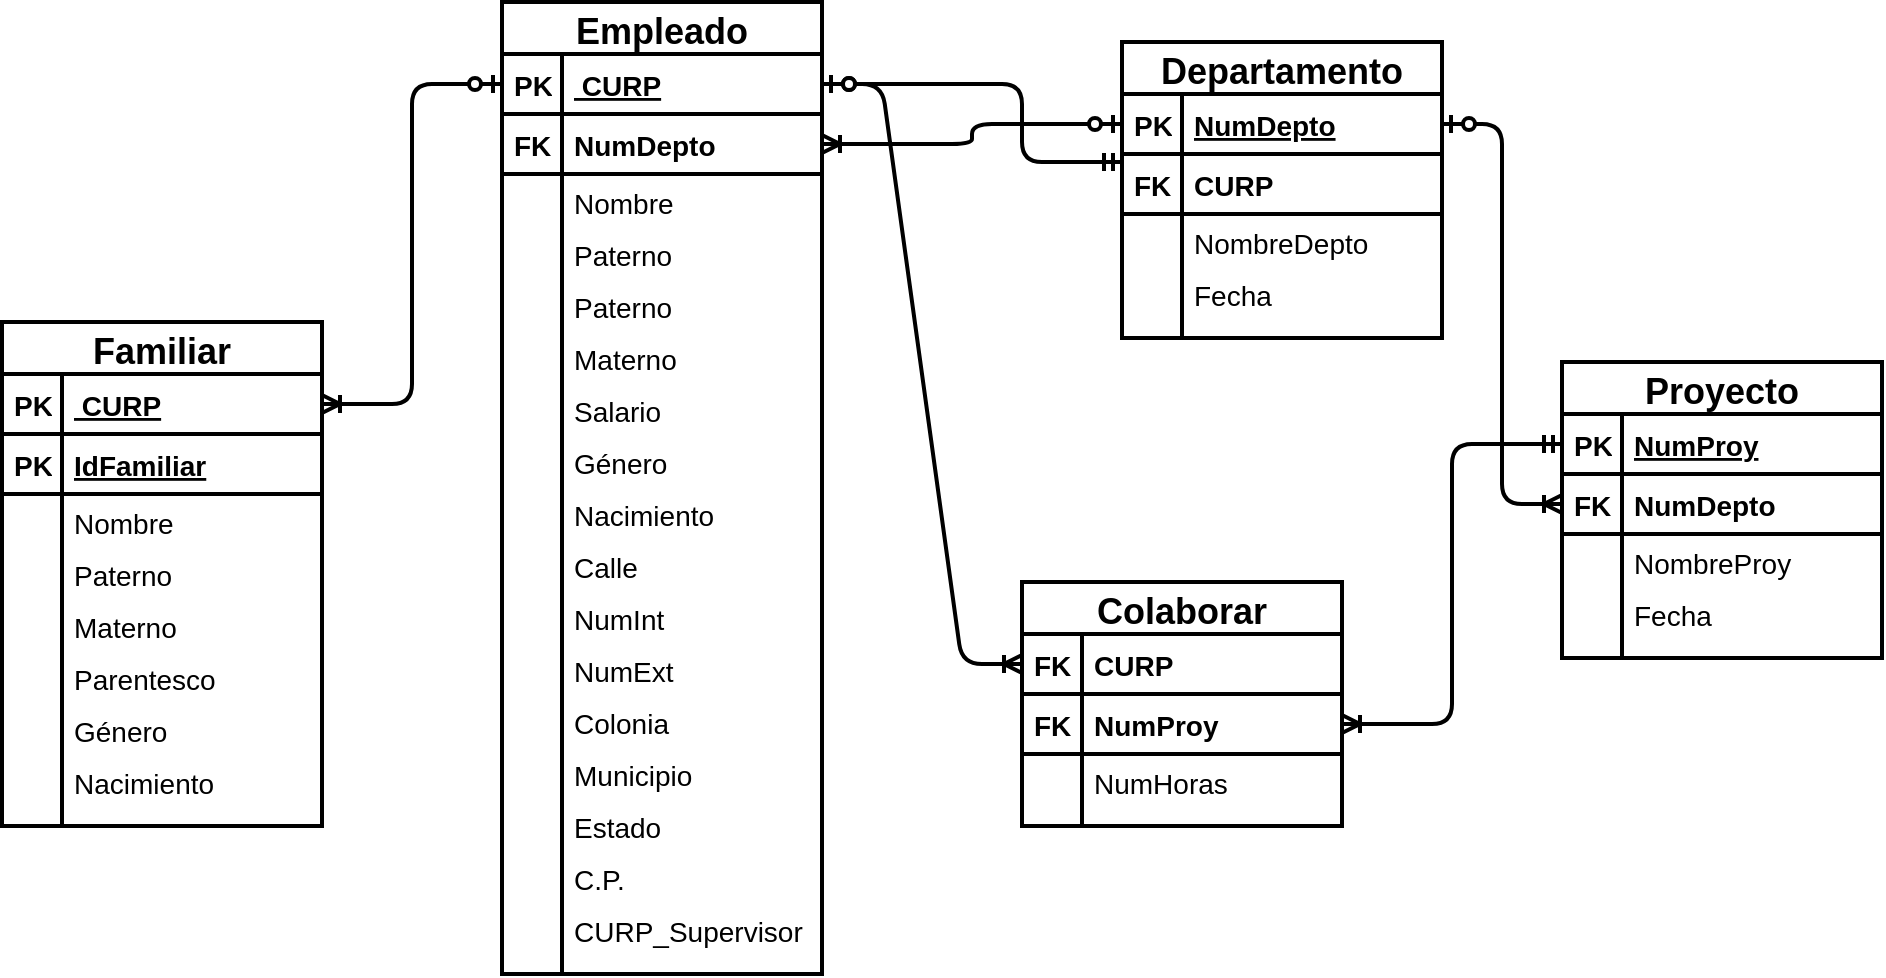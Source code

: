 <mxfile version="12.9.9" type="device"><diagram id="Pq4ys7wbvs1sS0Ck1Zlv" name="Page-1"><mxGraphModel dx="868" dy="510" grid="1" gridSize="10" guides="1" tooltips="1" connect="1" arrows="1" fold="1" page="1" pageScale="1" pageWidth="827" pageHeight="1169" math="0" shadow="0"><root><mxCell id="0"/><mxCell id="1" parent="0"/><mxCell id="FevTN9Wkbav7MXtqEdV5-82" value="Familiar" style="swimlane;fontStyle=1;childLayout=stackLayout;horizontal=1;startSize=26;horizontalStack=0;resizeParent=1;resizeParentMax=0;resizeLast=0;collapsible=1;marginBottom=0;align=center;fontSize=18;strokeWidth=2;" vertex="1" parent="1"><mxGeometry x="40" y="200" width="160" height="252" as="geometry"/></mxCell><mxCell id="FevTN9Wkbav7MXtqEdV5-83" value=" CURP" style="shape=partialRectangle;top=0;left=0;right=0;bottom=1;align=left;verticalAlign=middle;fillColor=none;spacingLeft=34;spacingRight=4;overflow=hidden;rotatable=0;points=[[0,0.5],[1,0.5]];portConstraint=eastwest;dropTarget=0;fontStyle=5;fontSize=14;strokeWidth=2;" vertex="1" parent="FevTN9Wkbav7MXtqEdV5-82"><mxGeometry y="26" width="160" height="30" as="geometry"/></mxCell><mxCell id="FevTN9Wkbav7MXtqEdV5-84" value="PK" style="shape=partialRectangle;top=0;left=0;bottom=0;fillColor=none;align=left;verticalAlign=middle;spacingLeft=4;spacingRight=4;overflow=hidden;rotatable=0;points=[];portConstraint=eastwest;part=1;fontSize=14;fontStyle=1;strokeWidth=2;" vertex="1" connectable="0" parent="FevTN9Wkbav7MXtqEdV5-83"><mxGeometry width="30" height="30" as="geometry"/></mxCell><mxCell id="FevTN9Wkbav7MXtqEdV5-85" value="IdFamiliar" style="shape=partialRectangle;top=0;left=0;right=0;bottom=1;align=left;verticalAlign=middle;fillColor=none;spacingLeft=34;spacingRight=4;overflow=hidden;rotatable=0;points=[[0,0.5],[1,0.5]];portConstraint=eastwest;dropTarget=0;fontStyle=5;fontSize=14;strokeWidth=2;" vertex="1" parent="FevTN9Wkbav7MXtqEdV5-82"><mxGeometry y="56" width="160" height="30" as="geometry"/></mxCell><mxCell id="FevTN9Wkbav7MXtqEdV5-86" value="PK" style="shape=partialRectangle;top=0;left=0;bottom=0;fillColor=none;align=left;verticalAlign=middle;spacingLeft=4;spacingRight=4;overflow=hidden;rotatable=0;points=[];portConstraint=eastwest;part=1;fontSize=14;fontStyle=1;strokeWidth=2;" vertex="1" connectable="0" parent="FevTN9Wkbav7MXtqEdV5-85"><mxGeometry width="30" height="30" as="geometry"/></mxCell><mxCell id="FevTN9Wkbav7MXtqEdV5-87" value="Nombre" style="shape=partialRectangle;top=0;left=0;right=0;bottom=0;align=left;verticalAlign=top;fillColor=none;spacingLeft=34;spacingRight=4;overflow=hidden;rotatable=0;points=[[0,0.5],[1,0.5]];portConstraint=eastwest;dropTarget=0;fontSize=14;" vertex="1" parent="FevTN9Wkbav7MXtqEdV5-82"><mxGeometry y="86" width="160" height="26" as="geometry"/></mxCell><mxCell id="FevTN9Wkbav7MXtqEdV5-88" value="" style="shape=partialRectangle;top=0;left=0;bottom=0;fillColor=none;align=left;verticalAlign=top;spacingLeft=4;spacingRight=4;overflow=hidden;rotatable=0;points=[];portConstraint=eastwest;part=1;fontSize=12;strokeWidth=2;" vertex="1" connectable="0" parent="FevTN9Wkbav7MXtqEdV5-87"><mxGeometry width="30" height="26" as="geometry"/></mxCell><mxCell id="FevTN9Wkbav7MXtqEdV5-89" value="Paterno" style="shape=partialRectangle;top=0;left=0;right=0;bottom=0;align=left;verticalAlign=top;fillColor=none;spacingLeft=34;spacingRight=4;overflow=hidden;rotatable=0;points=[[0,0.5],[1,0.5]];portConstraint=eastwest;dropTarget=0;fontSize=14;" vertex="1" parent="FevTN9Wkbav7MXtqEdV5-82"><mxGeometry y="112" width="160" height="26" as="geometry"/></mxCell><mxCell id="FevTN9Wkbav7MXtqEdV5-90" value="" style="shape=partialRectangle;top=0;left=0;bottom=0;fillColor=none;align=left;verticalAlign=top;spacingLeft=4;spacingRight=4;overflow=hidden;rotatable=0;points=[];portConstraint=eastwest;part=1;fontSize=12;strokeWidth=2;" vertex="1" connectable="0" parent="FevTN9Wkbav7MXtqEdV5-89"><mxGeometry width="30" height="26" as="geometry"/></mxCell><mxCell id="FevTN9Wkbav7MXtqEdV5-91" value="Materno" style="shape=partialRectangle;top=0;left=0;right=0;bottom=0;align=left;verticalAlign=top;fillColor=none;spacingLeft=34;spacingRight=4;overflow=hidden;rotatable=0;points=[[0,0.5],[1,0.5]];portConstraint=eastwest;dropTarget=0;fontSize=14;" vertex="1" parent="FevTN9Wkbav7MXtqEdV5-82"><mxGeometry y="138" width="160" height="26" as="geometry"/></mxCell><mxCell id="FevTN9Wkbav7MXtqEdV5-92" value="" style="shape=partialRectangle;top=0;left=0;bottom=0;fillColor=none;align=left;verticalAlign=top;spacingLeft=4;spacingRight=4;overflow=hidden;rotatable=0;points=[];portConstraint=eastwest;part=1;fontSize=12;strokeWidth=2;" vertex="1" connectable="0" parent="FevTN9Wkbav7MXtqEdV5-91"><mxGeometry width="30" height="26" as="geometry"/></mxCell><mxCell id="FevTN9Wkbav7MXtqEdV5-93" value="Parentesco" style="shape=partialRectangle;top=0;left=0;right=0;bottom=0;align=left;verticalAlign=top;fillColor=none;spacingLeft=34;spacingRight=4;overflow=hidden;rotatable=0;points=[[0,0.5],[1,0.5]];portConstraint=eastwest;dropTarget=0;fontSize=14;" vertex="1" parent="FevTN9Wkbav7MXtqEdV5-82"><mxGeometry y="164" width="160" height="26" as="geometry"/></mxCell><mxCell id="FevTN9Wkbav7MXtqEdV5-94" value="" style="shape=partialRectangle;top=0;left=0;bottom=0;fillColor=none;align=left;verticalAlign=top;spacingLeft=4;spacingRight=4;overflow=hidden;rotatable=0;points=[];portConstraint=eastwest;part=1;fontSize=12;strokeWidth=2;" vertex="1" connectable="0" parent="FevTN9Wkbav7MXtqEdV5-93"><mxGeometry width="30" height="26" as="geometry"/></mxCell><mxCell id="FevTN9Wkbav7MXtqEdV5-95" value="Género" style="shape=partialRectangle;top=0;left=0;right=0;bottom=0;align=left;verticalAlign=top;fillColor=none;spacingLeft=34;spacingRight=4;overflow=hidden;rotatable=0;points=[[0,0.5],[1,0.5]];portConstraint=eastwest;dropTarget=0;fontSize=14;" vertex="1" parent="FevTN9Wkbav7MXtqEdV5-82"><mxGeometry y="190" width="160" height="26" as="geometry"/></mxCell><mxCell id="FevTN9Wkbav7MXtqEdV5-96" value="" style="shape=partialRectangle;top=0;left=0;bottom=0;fillColor=none;align=left;verticalAlign=top;spacingLeft=4;spacingRight=4;overflow=hidden;rotatable=0;points=[];portConstraint=eastwest;part=1;fontSize=12;strokeWidth=2;" vertex="1" connectable="0" parent="FevTN9Wkbav7MXtqEdV5-95"><mxGeometry width="30" height="26" as="geometry"/></mxCell><mxCell id="FevTN9Wkbav7MXtqEdV5-97" value="Nacimiento" style="shape=partialRectangle;top=0;left=0;right=0;bottom=0;align=left;verticalAlign=top;fillColor=none;spacingLeft=34;spacingRight=4;overflow=hidden;rotatable=0;points=[[0,0.5],[1,0.5]];portConstraint=eastwest;dropTarget=0;fontSize=14;" vertex="1" parent="FevTN9Wkbav7MXtqEdV5-82"><mxGeometry y="216" width="160" height="26" as="geometry"/></mxCell><mxCell id="FevTN9Wkbav7MXtqEdV5-98" value="" style="shape=partialRectangle;top=0;left=0;bottom=0;fillColor=none;align=left;verticalAlign=top;spacingLeft=4;spacingRight=4;overflow=hidden;rotatable=0;points=[];portConstraint=eastwest;part=1;fontSize=12;strokeWidth=2;" vertex="1" connectable="0" parent="FevTN9Wkbav7MXtqEdV5-97"><mxGeometry width="30" height="26" as="geometry"/></mxCell><mxCell id="FevTN9Wkbav7MXtqEdV5-115" value="" style="shape=partialRectangle;top=0;left=0;right=0;bottom=0;align=left;verticalAlign=top;fillColor=none;spacingLeft=34;spacingRight=4;overflow=hidden;rotatable=0;points=[[0,0.5],[1,0.5]];portConstraint=eastwest;dropTarget=0;fontSize=12;" vertex="1" parent="FevTN9Wkbav7MXtqEdV5-82"><mxGeometry y="242" width="160" height="10" as="geometry"/></mxCell><mxCell id="FevTN9Wkbav7MXtqEdV5-116" value="" style="shape=partialRectangle;top=0;left=0;bottom=0;fillColor=none;align=left;verticalAlign=top;spacingLeft=4;spacingRight=4;overflow=hidden;rotatable=0;points=[];portConstraint=eastwest;part=1;fontSize=12;strokeWidth=2;" vertex="1" connectable="0" parent="FevTN9Wkbav7MXtqEdV5-115"><mxGeometry width="30" height="10" as="geometry"/></mxCell><mxCell id="FevTN9Wkbav7MXtqEdV5-1" value="Empleado" style="swimlane;fontStyle=1;childLayout=stackLayout;horizontal=1;startSize=26;horizontalStack=0;resizeParent=1;resizeParentMax=0;resizeLast=0;collapsible=1;marginBottom=0;align=center;fontSize=18;strokeWidth=2;" vertex="1" parent="1"><mxGeometry x="290" y="40" width="160" height="486" as="geometry"/></mxCell><mxCell id="FevTN9Wkbav7MXtqEdV5-2" value=" CURP" style="shape=partialRectangle;top=0;left=0;right=0;bottom=1;align=left;verticalAlign=middle;fillColor=none;spacingLeft=34;spacingRight=4;overflow=hidden;rotatable=0;points=[[0,0.5],[1,0.5]];portConstraint=eastwest;dropTarget=0;fontStyle=5;fontSize=14;strokeWidth=2;" vertex="1" parent="FevTN9Wkbav7MXtqEdV5-1"><mxGeometry y="26" width="160" height="30" as="geometry"/></mxCell><mxCell id="FevTN9Wkbav7MXtqEdV5-3" value="PK" style="shape=partialRectangle;top=0;left=0;bottom=0;fillColor=none;align=left;verticalAlign=middle;spacingLeft=4;spacingRight=4;overflow=hidden;rotatable=0;points=[];portConstraint=eastwest;part=1;fontSize=14;fontStyle=1;strokeWidth=2;" vertex="1" connectable="0" parent="FevTN9Wkbav7MXtqEdV5-2"><mxGeometry width="30" height="30" as="geometry"/></mxCell><mxCell id="FevTN9Wkbav7MXtqEdV5-34" value="NumDepto" style="shape=partialRectangle;top=0;left=0;right=0;bottom=1;align=left;verticalAlign=middle;fillColor=none;spacingLeft=34;spacingRight=4;overflow=hidden;rotatable=0;points=[[0,0.5],[1,0.5]];portConstraint=eastwest;dropTarget=0;fontStyle=1;fontSize=14;strokeWidth=2;" vertex="1" parent="FevTN9Wkbav7MXtqEdV5-1"><mxGeometry y="56" width="160" height="30" as="geometry"/></mxCell><mxCell id="FevTN9Wkbav7MXtqEdV5-35" value="FK" style="shape=partialRectangle;top=0;left=0;bottom=0;fillColor=none;align=left;verticalAlign=middle;spacingLeft=4;spacingRight=4;overflow=hidden;rotatable=0;points=[];portConstraint=eastwest;part=1;fontSize=14;fontStyle=1;strokeWidth=2;" vertex="1" connectable="0" parent="FevTN9Wkbav7MXtqEdV5-34"><mxGeometry width="30" height="30" as="geometry"/></mxCell><mxCell id="FevTN9Wkbav7MXtqEdV5-4" value="Nombre" style="shape=partialRectangle;top=0;left=0;right=0;bottom=0;align=left;verticalAlign=top;fillColor=none;spacingLeft=34;spacingRight=4;overflow=hidden;rotatable=0;points=[[0,0.5],[1,0.5]];portConstraint=eastwest;dropTarget=0;fontSize=14;" vertex="1" parent="FevTN9Wkbav7MXtqEdV5-1"><mxGeometry y="86" width="160" height="26" as="geometry"/></mxCell><mxCell id="FevTN9Wkbav7MXtqEdV5-5" value="" style="shape=partialRectangle;top=0;left=0;bottom=0;fillColor=none;align=left;verticalAlign=top;spacingLeft=4;spacingRight=4;overflow=hidden;rotatable=0;points=[];portConstraint=eastwest;part=1;fontSize=12;strokeWidth=2;" vertex="1" connectable="0" parent="FevTN9Wkbav7MXtqEdV5-4"><mxGeometry width="30" height="26" as="geometry"/></mxCell><mxCell id="FevTN9Wkbav7MXtqEdV5-129" value="Paterno" style="shape=partialRectangle;top=0;left=0;right=0;bottom=0;align=left;verticalAlign=top;fillColor=none;spacingLeft=34;spacingRight=4;overflow=hidden;rotatable=0;points=[[0,0.5],[1,0.5]];portConstraint=eastwest;dropTarget=0;fontSize=14;" vertex="1" parent="FevTN9Wkbav7MXtqEdV5-1"><mxGeometry y="112" width="160" height="26" as="geometry"/></mxCell><mxCell id="FevTN9Wkbav7MXtqEdV5-130" value="" style="shape=partialRectangle;top=0;left=0;bottom=0;fillColor=none;align=left;verticalAlign=top;spacingLeft=4;spacingRight=4;overflow=hidden;rotatable=0;points=[];portConstraint=eastwest;part=1;fontSize=12;strokeWidth=2;" vertex="1" connectable="0" parent="FevTN9Wkbav7MXtqEdV5-129"><mxGeometry width="30" height="26" as="geometry"/></mxCell><mxCell id="FevTN9Wkbav7MXtqEdV5-6" value="Paterno" style="shape=partialRectangle;top=0;left=0;right=0;bottom=0;align=left;verticalAlign=top;fillColor=none;spacingLeft=34;spacingRight=4;overflow=hidden;rotatable=0;points=[[0,0.5],[1,0.5]];portConstraint=eastwest;dropTarget=0;fontSize=14;" vertex="1" parent="FevTN9Wkbav7MXtqEdV5-1"><mxGeometry y="138" width="160" height="26" as="geometry"/></mxCell><mxCell id="FevTN9Wkbav7MXtqEdV5-7" value="" style="shape=partialRectangle;top=0;left=0;bottom=0;fillColor=none;align=left;verticalAlign=top;spacingLeft=4;spacingRight=4;overflow=hidden;rotatable=0;points=[];portConstraint=eastwest;part=1;fontSize=12;strokeWidth=2;" vertex="1" connectable="0" parent="FevTN9Wkbav7MXtqEdV5-6"><mxGeometry width="30" height="26" as="geometry"/></mxCell><mxCell id="FevTN9Wkbav7MXtqEdV5-8" value="Materno" style="shape=partialRectangle;top=0;left=0;right=0;bottom=0;align=left;verticalAlign=top;fillColor=none;spacingLeft=34;spacingRight=4;overflow=hidden;rotatable=0;points=[[0,0.5],[1,0.5]];portConstraint=eastwest;dropTarget=0;fontSize=14;" vertex="1" parent="FevTN9Wkbav7MXtqEdV5-1"><mxGeometry y="164" width="160" height="26" as="geometry"/></mxCell><mxCell id="FevTN9Wkbav7MXtqEdV5-9" value="" style="shape=partialRectangle;top=0;left=0;bottom=0;fillColor=none;align=left;verticalAlign=top;spacingLeft=4;spacingRight=4;overflow=hidden;rotatable=0;points=[];portConstraint=eastwest;part=1;fontSize=12;strokeWidth=2;" vertex="1" connectable="0" parent="FevTN9Wkbav7MXtqEdV5-8"><mxGeometry width="30" height="26" as="geometry"/></mxCell><mxCell id="FevTN9Wkbav7MXtqEdV5-12" value="Salario" style="shape=partialRectangle;top=0;left=0;right=0;bottom=0;align=left;verticalAlign=top;fillColor=none;spacingLeft=34;spacingRight=4;overflow=hidden;rotatable=0;points=[[0,0.5],[1,0.5]];portConstraint=eastwest;dropTarget=0;fontSize=14;" vertex="1" parent="FevTN9Wkbav7MXtqEdV5-1"><mxGeometry y="190" width="160" height="26" as="geometry"/></mxCell><mxCell id="FevTN9Wkbav7MXtqEdV5-13" value="" style="shape=partialRectangle;top=0;left=0;bottom=0;fillColor=none;align=left;verticalAlign=top;spacingLeft=4;spacingRight=4;overflow=hidden;rotatable=0;points=[];portConstraint=eastwest;part=1;fontSize=12;strokeWidth=2;" vertex="1" connectable="0" parent="FevTN9Wkbav7MXtqEdV5-12"><mxGeometry width="30" height="26" as="geometry"/></mxCell><mxCell id="FevTN9Wkbav7MXtqEdV5-14" value="Género" style="shape=partialRectangle;top=0;left=0;right=0;bottom=0;align=left;verticalAlign=top;fillColor=none;spacingLeft=34;spacingRight=4;overflow=hidden;rotatable=0;points=[[0,0.5],[1,0.5]];portConstraint=eastwest;dropTarget=0;fontSize=14;" vertex="1" parent="FevTN9Wkbav7MXtqEdV5-1"><mxGeometry y="216" width="160" height="26" as="geometry"/></mxCell><mxCell id="FevTN9Wkbav7MXtqEdV5-15" value="" style="shape=partialRectangle;top=0;left=0;bottom=0;fillColor=none;align=left;verticalAlign=top;spacingLeft=4;spacingRight=4;overflow=hidden;rotatable=0;points=[];portConstraint=eastwest;part=1;fontSize=12;strokeWidth=2;" vertex="1" connectable="0" parent="FevTN9Wkbav7MXtqEdV5-14"><mxGeometry width="30" height="26" as="geometry"/></mxCell><mxCell id="FevTN9Wkbav7MXtqEdV5-16" value="Nacimiento" style="shape=partialRectangle;top=0;left=0;right=0;bottom=0;align=left;verticalAlign=top;fillColor=none;spacingLeft=34;spacingRight=4;overflow=hidden;rotatable=0;points=[[0,0.5],[1,0.5]];portConstraint=eastwest;dropTarget=0;fontSize=14;" vertex="1" parent="FevTN9Wkbav7MXtqEdV5-1"><mxGeometry y="242" width="160" height="26" as="geometry"/></mxCell><mxCell id="FevTN9Wkbav7MXtqEdV5-17" value="" style="shape=partialRectangle;top=0;left=0;bottom=0;fillColor=none;align=left;verticalAlign=top;spacingLeft=4;spacingRight=4;overflow=hidden;rotatable=0;points=[];portConstraint=eastwest;part=1;fontSize=12;strokeWidth=2;" vertex="1" connectable="0" parent="FevTN9Wkbav7MXtqEdV5-16"><mxGeometry width="30" height="26" as="geometry"/></mxCell><mxCell id="FevTN9Wkbav7MXtqEdV5-18" value="Calle" style="shape=partialRectangle;top=0;left=0;right=0;bottom=0;align=left;verticalAlign=top;fillColor=none;spacingLeft=34;spacingRight=4;overflow=hidden;rotatable=0;points=[[0,0.5],[1,0.5]];portConstraint=eastwest;dropTarget=0;fontSize=14;" vertex="1" parent="FevTN9Wkbav7MXtqEdV5-1"><mxGeometry y="268" width="160" height="26" as="geometry"/></mxCell><mxCell id="FevTN9Wkbav7MXtqEdV5-19" value="" style="shape=partialRectangle;top=0;left=0;bottom=0;fillColor=none;align=left;verticalAlign=top;spacingLeft=4;spacingRight=4;overflow=hidden;rotatable=0;points=[];portConstraint=eastwest;part=1;fontSize=12;strokeWidth=2;" vertex="1" connectable="0" parent="FevTN9Wkbav7MXtqEdV5-18"><mxGeometry width="30" height="26" as="geometry"/></mxCell><mxCell id="FevTN9Wkbav7MXtqEdV5-20" value="NumInt" style="shape=partialRectangle;top=0;left=0;right=0;bottom=0;align=left;verticalAlign=top;fillColor=none;spacingLeft=34;spacingRight=4;overflow=hidden;rotatable=0;points=[[0,0.5],[1,0.5]];portConstraint=eastwest;dropTarget=0;fontSize=14;" vertex="1" parent="FevTN9Wkbav7MXtqEdV5-1"><mxGeometry y="294" width="160" height="26" as="geometry"/></mxCell><mxCell id="FevTN9Wkbav7MXtqEdV5-21" value="" style="shape=partialRectangle;top=0;left=0;bottom=0;fillColor=none;align=left;verticalAlign=top;spacingLeft=4;spacingRight=4;overflow=hidden;rotatable=0;points=[];portConstraint=eastwest;part=1;fontSize=12;strokeWidth=2;" vertex="1" connectable="0" parent="FevTN9Wkbav7MXtqEdV5-20"><mxGeometry width="30" height="26" as="geometry"/></mxCell><mxCell id="FevTN9Wkbav7MXtqEdV5-22" value="NumExt" style="shape=partialRectangle;top=0;left=0;right=0;bottom=0;align=left;verticalAlign=top;fillColor=none;spacingLeft=34;spacingRight=4;overflow=hidden;rotatable=0;points=[[0,0.5],[1,0.5]];portConstraint=eastwest;dropTarget=0;fontSize=14;" vertex="1" parent="FevTN9Wkbav7MXtqEdV5-1"><mxGeometry y="320" width="160" height="26" as="geometry"/></mxCell><mxCell id="FevTN9Wkbav7MXtqEdV5-23" value="" style="shape=partialRectangle;top=0;left=0;bottom=0;fillColor=none;align=left;verticalAlign=top;spacingLeft=4;spacingRight=4;overflow=hidden;rotatable=0;points=[];portConstraint=eastwest;part=1;fontSize=12;strokeWidth=2;" vertex="1" connectable="0" parent="FevTN9Wkbav7MXtqEdV5-22"><mxGeometry width="30" height="26" as="geometry"/></mxCell><mxCell id="FevTN9Wkbav7MXtqEdV5-24" value="Colonia" style="shape=partialRectangle;top=0;left=0;right=0;bottom=0;align=left;verticalAlign=top;fillColor=none;spacingLeft=34;spacingRight=4;overflow=hidden;rotatable=0;points=[[0,0.5],[1,0.5]];portConstraint=eastwest;dropTarget=0;fontSize=14;" vertex="1" parent="FevTN9Wkbav7MXtqEdV5-1"><mxGeometry y="346" width="160" height="26" as="geometry"/></mxCell><mxCell id="FevTN9Wkbav7MXtqEdV5-25" value="" style="shape=partialRectangle;top=0;left=0;bottom=0;fillColor=none;align=left;verticalAlign=top;spacingLeft=4;spacingRight=4;overflow=hidden;rotatable=0;points=[];portConstraint=eastwest;part=1;fontSize=12;strokeWidth=2;" vertex="1" connectable="0" parent="FevTN9Wkbav7MXtqEdV5-24"><mxGeometry width="30" height="26" as="geometry"/></mxCell><mxCell id="FevTN9Wkbav7MXtqEdV5-26" value="Municipio" style="shape=partialRectangle;top=0;left=0;right=0;bottom=0;align=left;verticalAlign=top;fillColor=none;spacingLeft=34;spacingRight=4;overflow=hidden;rotatable=0;points=[[0,0.5],[1,0.5]];portConstraint=eastwest;dropTarget=0;fontSize=14;" vertex="1" parent="FevTN9Wkbav7MXtqEdV5-1"><mxGeometry y="372" width="160" height="26" as="geometry"/></mxCell><mxCell id="FevTN9Wkbav7MXtqEdV5-27" value="" style="shape=partialRectangle;top=0;left=0;bottom=0;fillColor=none;align=left;verticalAlign=top;spacingLeft=4;spacingRight=4;overflow=hidden;rotatable=0;points=[];portConstraint=eastwest;part=1;fontSize=12;strokeWidth=2;" vertex="1" connectable="0" parent="FevTN9Wkbav7MXtqEdV5-26"><mxGeometry width="30" height="26" as="geometry"/></mxCell><mxCell id="FevTN9Wkbav7MXtqEdV5-28" value="Estado" style="shape=partialRectangle;top=0;left=0;right=0;bottom=0;align=left;verticalAlign=top;fillColor=none;spacingLeft=34;spacingRight=4;overflow=hidden;rotatable=0;points=[[0,0.5],[1,0.5]];portConstraint=eastwest;dropTarget=0;fontSize=14;" vertex="1" parent="FevTN9Wkbav7MXtqEdV5-1"><mxGeometry y="398" width="160" height="26" as="geometry"/></mxCell><mxCell id="FevTN9Wkbav7MXtqEdV5-29" value="" style="shape=partialRectangle;top=0;left=0;bottom=0;fillColor=none;align=left;verticalAlign=top;spacingLeft=4;spacingRight=4;overflow=hidden;rotatable=0;points=[];portConstraint=eastwest;part=1;fontSize=12;strokeWidth=2;" vertex="1" connectable="0" parent="FevTN9Wkbav7MXtqEdV5-28"><mxGeometry width="30" height="26" as="geometry"/></mxCell><mxCell id="FevTN9Wkbav7MXtqEdV5-30" value="C.P." style="shape=partialRectangle;top=0;left=0;right=0;bottom=0;align=left;verticalAlign=top;fillColor=none;spacingLeft=34;spacingRight=4;overflow=hidden;rotatable=0;points=[[0,0.5],[1,0.5]];portConstraint=eastwest;dropTarget=0;fontSize=14;" vertex="1" parent="FevTN9Wkbav7MXtqEdV5-1"><mxGeometry y="424" width="160" height="26" as="geometry"/></mxCell><mxCell id="FevTN9Wkbav7MXtqEdV5-31" value="" style="shape=partialRectangle;top=0;left=0;bottom=0;fillColor=none;align=left;verticalAlign=top;spacingLeft=4;spacingRight=4;overflow=hidden;rotatable=0;points=[];portConstraint=eastwest;part=1;fontSize=12;strokeWidth=2;" vertex="1" connectable="0" parent="FevTN9Wkbav7MXtqEdV5-30"><mxGeometry width="30" height="26" as="geometry"/></mxCell><mxCell id="FevTN9Wkbav7MXtqEdV5-32" value="CURP_Supervisor" style="shape=partialRectangle;top=0;left=0;right=0;bottom=0;align=left;verticalAlign=top;fillColor=none;spacingLeft=34;spacingRight=4;overflow=hidden;rotatable=0;points=[[0,0.5],[1,0.5]];portConstraint=eastwest;dropTarget=0;fontSize=14;" vertex="1" parent="FevTN9Wkbav7MXtqEdV5-1"><mxGeometry y="450" width="160" height="26" as="geometry"/></mxCell><mxCell id="FevTN9Wkbav7MXtqEdV5-33" value="" style="shape=partialRectangle;top=0;left=0;bottom=0;fillColor=none;align=left;verticalAlign=top;spacingLeft=4;spacingRight=4;overflow=hidden;rotatable=0;points=[];portConstraint=eastwest;part=1;fontSize=12;strokeWidth=2;" vertex="1" connectable="0" parent="FevTN9Wkbav7MXtqEdV5-32"><mxGeometry width="30" height="26" as="geometry"/></mxCell><mxCell id="FevTN9Wkbav7MXtqEdV5-10" value="" style="shape=partialRectangle;top=0;left=0;right=0;bottom=0;align=left;verticalAlign=top;fillColor=none;spacingLeft=34;spacingRight=4;overflow=hidden;rotatable=0;points=[[0,0.5],[1,0.5]];portConstraint=eastwest;dropTarget=0;fontSize=12;" vertex="1" parent="FevTN9Wkbav7MXtqEdV5-1"><mxGeometry y="476" width="160" height="10" as="geometry"/></mxCell><mxCell id="FevTN9Wkbav7MXtqEdV5-11" value="" style="shape=partialRectangle;top=0;left=0;bottom=0;fillColor=none;align=left;verticalAlign=top;spacingLeft=4;spacingRight=4;overflow=hidden;rotatable=0;points=[];portConstraint=eastwest;part=1;fontSize=12;strokeWidth=2;" vertex="1" connectable="0" parent="FevTN9Wkbav7MXtqEdV5-10"><mxGeometry width="30" height="10" as="geometry"/></mxCell><mxCell id="FevTN9Wkbav7MXtqEdV5-128" value="" style="edgeStyle=elbowEdgeStyle;fontSize=12;html=1;endArrow=ERoneToMany;startArrow=ERzeroToOne;strokeWidth=2;exitX=0;exitY=0.5;exitDx=0;exitDy=0;" edge="1" parent="1" source="FevTN9Wkbav7MXtqEdV5-2" target="FevTN9Wkbav7MXtqEdV5-83"><mxGeometry width="100" height="100" relative="1" as="geometry"><mxPoint x="80" y="140" as="sourcePoint"/><mxPoint x="180" y="40" as="targetPoint"/></mxGeometry></mxCell><mxCell id="FevTN9Wkbav7MXtqEdV5-131" value="" style="edgeStyle=elbowEdgeStyle;fontSize=12;html=1;endArrow=ERoneToMany;startArrow=ERzeroToOne;strokeWidth=2;exitX=0;exitY=0.5;exitDx=0;exitDy=0;" edge="1" parent="1" source="FevTN9Wkbav7MXtqEdV5-37" target="FevTN9Wkbav7MXtqEdV5-34"><mxGeometry width="100" height="100" relative="1" as="geometry"><mxPoint x="380" y="310" as="sourcePoint"/><mxPoint x="480" y="210" as="targetPoint"/></mxGeometry></mxCell><mxCell id="FevTN9Wkbav7MXtqEdV5-132" value="" style="edgeStyle=elbowEdgeStyle;fontSize=12;html=1;endArrow=ERzeroToOne;startArrow=ERmandOne;strokeWidth=2;entryX=1;entryY=0.5;entryDx=0;entryDy=0;" edge="1" parent="1" source="FevTN9Wkbav7MXtqEdV5-39" target="FevTN9Wkbav7MXtqEdV5-2"><mxGeometry width="100" height="100" relative="1" as="geometry"><mxPoint x="530" y="310" as="sourcePoint"/><mxPoint x="630" y="210" as="targetPoint"/><Array as="points"><mxPoint x="550" y="120"/></Array></mxGeometry></mxCell><mxCell id="FevTN9Wkbav7MXtqEdV5-36" value="Departamento" style="swimlane;fontStyle=1;childLayout=stackLayout;horizontal=1;startSize=26;horizontalStack=0;resizeParent=1;resizeParentMax=0;resizeLast=0;collapsible=1;marginBottom=0;align=center;fontSize=18;strokeWidth=2;" vertex="1" parent="1"><mxGeometry x="600" y="60" width="160" height="148" as="geometry"/></mxCell><mxCell id="FevTN9Wkbav7MXtqEdV5-37" value="NumDepto" style="shape=partialRectangle;top=0;left=0;right=0;bottom=1;align=left;verticalAlign=middle;fillColor=none;spacingLeft=34;spacingRight=4;overflow=hidden;rotatable=0;points=[[0,0.5],[1,0.5]];portConstraint=eastwest;dropTarget=0;fontStyle=5;fontSize=14;strokeWidth=2;" vertex="1" parent="FevTN9Wkbav7MXtqEdV5-36"><mxGeometry y="26" width="160" height="30" as="geometry"/></mxCell><mxCell id="FevTN9Wkbav7MXtqEdV5-38" value="PK" style="shape=partialRectangle;top=0;left=0;bottom=0;fillColor=none;align=left;verticalAlign=middle;spacingLeft=4;spacingRight=4;overflow=hidden;rotatable=0;points=[];portConstraint=eastwest;part=1;fontSize=14;fontStyle=1;strokeWidth=2;" vertex="1" connectable="0" parent="FevTN9Wkbav7MXtqEdV5-37"><mxGeometry width="30" height="30" as="geometry"/></mxCell><mxCell id="FevTN9Wkbav7MXtqEdV5-39" value="CURP" style="shape=partialRectangle;top=0;left=0;right=0;bottom=1;align=left;verticalAlign=middle;fillColor=none;spacingLeft=34;spacingRight=4;overflow=hidden;rotatable=0;points=[[0,0.5],[1,0.5]];portConstraint=eastwest;dropTarget=0;fontStyle=1;fontSize=14;strokeWidth=2;" vertex="1" parent="FevTN9Wkbav7MXtqEdV5-36"><mxGeometry y="56" width="160" height="30" as="geometry"/></mxCell><mxCell id="FevTN9Wkbav7MXtqEdV5-40" value="FK" style="shape=partialRectangle;top=0;left=0;bottom=0;fillColor=none;align=left;verticalAlign=middle;spacingLeft=4;spacingRight=4;overflow=hidden;rotatable=0;points=[];portConstraint=eastwest;part=1;fontSize=14;fontStyle=1;strokeWidth=2;" vertex="1" connectable="0" parent="FevTN9Wkbav7MXtqEdV5-39"><mxGeometry width="30" height="30" as="geometry"/></mxCell><mxCell id="FevTN9Wkbav7MXtqEdV5-41" value="NombreDepto" style="shape=partialRectangle;top=0;left=0;right=0;bottom=0;align=left;verticalAlign=top;fillColor=none;spacingLeft=34;spacingRight=4;overflow=hidden;rotatable=0;points=[[0,0.5],[1,0.5]];portConstraint=eastwest;dropTarget=0;fontSize=14;" vertex="1" parent="FevTN9Wkbav7MXtqEdV5-36"><mxGeometry y="86" width="160" height="26" as="geometry"/></mxCell><mxCell id="FevTN9Wkbav7MXtqEdV5-42" value="" style="shape=partialRectangle;top=0;left=0;bottom=0;fillColor=none;align=left;verticalAlign=top;spacingLeft=4;spacingRight=4;overflow=hidden;rotatable=0;points=[];portConstraint=eastwest;part=1;fontSize=12;strokeWidth=2;" vertex="1" connectable="0" parent="FevTN9Wkbav7MXtqEdV5-41"><mxGeometry width="30" height="26" as="geometry"/></mxCell><mxCell id="FevTN9Wkbav7MXtqEdV5-43" value="Fecha" style="shape=partialRectangle;top=0;left=0;right=0;bottom=0;align=left;verticalAlign=top;fillColor=none;spacingLeft=34;spacingRight=4;overflow=hidden;rotatable=0;points=[[0,0.5],[1,0.5]];portConstraint=eastwest;dropTarget=0;fontSize=14;" vertex="1" parent="FevTN9Wkbav7MXtqEdV5-36"><mxGeometry y="112" width="160" height="26" as="geometry"/></mxCell><mxCell id="FevTN9Wkbav7MXtqEdV5-44" value="" style="shape=partialRectangle;top=0;left=0;bottom=0;fillColor=none;align=left;verticalAlign=top;spacingLeft=4;spacingRight=4;overflow=hidden;rotatable=0;points=[];portConstraint=eastwest;part=1;fontSize=12;strokeWidth=2;" vertex="1" connectable="0" parent="FevTN9Wkbav7MXtqEdV5-43"><mxGeometry width="30" height="26" as="geometry"/></mxCell><mxCell id="FevTN9Wkbav7MXtqEdV5-69" value="" style="shape=partialRectangle;top=0;left=0;right=0;bottom=0;align=left;verticalAlign=top;fillColor=none;spacingLeft=34;spacingRight=4;overflow=hidden;rotatable=0;points=[[0,0.5],[1,0.5]];portConstraint=eastwest;dropTarget=0;fontSize=12;" vertex="1" parent="FevTN9Wkbav7MXtqEdV5-36"><mxGeometry y="138" width="160" height="10" as="geometry"/></mxCell><mxCell id="FevTN9Wkbav7MXtqEdV5-70" value="" style="shape=partialRectangle;top=0;left=0;bottom=0;fillColor=none;align=left;verticalAlign=top;spacingLeft=4;spacingRight=4;overflow=hidden;rotatable=0;points=[];portConstraint=eastwest;part=1;fontSize=12;strokeWidth=2;" vertex="1" connectable="0" parent="FevTN9Wkbav7MXtqEdV5-69"><mxGeometry width="30" height="10" as="geometry"/></mxCell><mxCell id="FevTN9Wkbav7MXtqEdV5-71" value="Proyecto" style="swimlane;fontStyle=1;childLayout=stackLayout;horizontal=1;startSize=26;horizontalStack=0;resizeParent=1;resizeParentMax=0;resizeLast=0;collapsible=1;marginBottom=0;align=center;fontSize=18;strokeWidth=2;" vertex="1" parent="1"><mxGeometry x="820" y="220" width="160" height="148" as="geometry"/></mxCell><mxCell id="FevTN9Wkbav7MXtqEdV5-72" value="NumProy" style="shape=partialRectangle;top=0;left=0;right=0;bottom=1;align=left;verticalAlign=middle;fillColor=none;spacingLeft=34;spacingRight=4;overflow=hidden;rotatable=0;points=[[0,0.5],[1,0.5]];portConstraint=eastwest;dropTarget=0;fontStyle=5;fontSize=14;strokeWidth=2;" vertex="1" parent="FevTN9Wkbav7MXtqEdV5-71"><mxGeometry y="26" width="160" height="30" as="geometry"/></mxCell><mxCell id="FevTN9Wkbav7MXtqEdV5-73" value="PK" style="shape=partialRectangle;top=0;left=0;bottom=0;fillColor=none;align=left;verticalAlign=middle;spacingLeft=4;spacingRight=4;overflow=hidden;rotatable=0;points=[];portConstraint=eastwest;part=1;fontSize=14;fontStyle=1;strokeWidth=2;" vertex="1" connectable="0" parent="FevTN9Wkbav7MXtqEdV5-72"><mxGeometry width="30" height="30" as="geometry"/></mxCell><mxCell id="FevTN9Wkbav7MXtqEdV5-74" value="NumDepto" style="shape=partialRectangle;top=0;left=0;right=0;bottom=1;align=left;verticalAlign=middle;fillColor=none;spacingLeft=34;spacingRight=4;overflow=hidden;rotatable=0;points=[[0,0.5],[1,0.5]];portConstraint=eastwest;dropTarget=0;fontStyle=1;fontSize=14;strokeWidth=2;" vertex="1" parent="FevTN9Wkbav7MXtqEdV5-71"><mxGeometry y="56" width="160" height="30" as="geometry"/></mxCell><mxCell id="FevTN9Wkbav7MXtqEdV5-75" value="FK" style="shape=partialRectangle;top=0;left=0;bottom=0;fillColor=none;align=left;verticalAlign=middle;spacingLeft=4;spacingRight=4;overflow=hidden;rotatable=0;points=[];portConstraint=eastwest;part=1;fontSize=14;fontStyle=1;strokeWidth=2;" vertex="1" connectable="0" parent="FevTN9Wkbav7MXtqEdV5-74"><mxGeometry width="30" height="30" as="geometry"/></mxCell><mxCell id="FevTN9Wkbav7MXtqEdV5-76" value="NombreProy" style="shape=partialRectangle;top=0;left=0;right=0;bottom=0;align=left;verticalAlign=top;fillColor=none;spacingLeft=34;spacingRight=4;overflow=hidden;rotatable=0;points=[[0,0.5],[1,0.5]];portConstraint=eastwest;dropTarget=0;fontSize=14;" vertex="1" parent="FevTN9Wkbav7MXtqEdV5-71"><mxGeometry y="86" width="160" height="26" as="geometry"/></mxCell><mxCell id="FevTN9Wkbav7MXtqEdV5-77" value="" style="shape=partialRectangle;top=0;left=0;bottom=0;fillColor=none;align=left;verticalAlign=top;spacingLeft=4;spacingRight=4;overflow=hidden;rotatable=0;points=[];portConstraint=eastwest;part=1;fontSize=12;strokeWidth=2;" vertex="1" connectable="0" parent="FevTN9Wkbav7MXtqEdV5-76"><mxGeometry width="30" height="26" as="geometry"/></mxCell><mxCell id="FevTN9Wkbav7MXtqEdV5-78" value="Fecha" style="shape=partialRectangle;top=0;left=0;right=0;bottom=0;align=left;verticalAlign=top;fillColor=none;spacingLeft=34;spacingRight=4;overflow=hidden;rotatable=0;points=[[0,0.5],[1,0.5]];portConstraint=eastwest;dropTarget=0;fontSize=14;" vertex="1" parent="FevTN9Wkbav7MXtqEdV5-71"><mxGeometry y="112" width="160" height="26" as="geometry"/></mxCell><mxCell id="FevTN9Wkbav7MXtqEdV5-79" value="" style="shape=partialRectangle;top=0;left=0;bottom=0;fillColor=none;align=left;verticalAlign=top;spacingLeft=4;spacingRight=4;overflow=hidden;rotatable=0;points=[];portConstraint=eastwest;part=1;fontSize=12;strokeWidth=2;" vertex="1" connectable="0" parent="FevTN9Wkbav7MXtqEdV5-78"><mxGeometry width="30" height="26" as="geometry"/></mxCell><mxCell id="FevTN9Wkbav7MXtqEdV5-80" value="" style="shape=partialRectangle;top=0;left=0;right=0;bottom=0;align=left;verticalAlign=top;fillColor=none;spacingLeft=34;spacingRight=4;overflow=hidden;rotatable=0;points=[[0,0.5],[1,0.5]];portConstraint=eastwest;dropTarget=0;fontSize=12;" vertex="1" parent="FevTN9Wkbav7MXtqEdV5-71"><mxGeometry y="138" width="160" height="10" as="geometry"/></mxCell><mxCell id="FevTN9Wkbav7MXtqEdV5-81" value="" style="shape=partialRectangle;top=0;left=0;bottom=0;fillColor=none;align=left;verticalAlign=top;spacingLeft=4;spacingRight=4;overflow=hidden;rotatable=0;points=[];portConstraint=eastwest;part=1;fontSize=12;strokeWidth=2;" vertex="1" connectable="0" parent="FevTN9Wkbav7MXtqEdV5-80"><mxGeometry width="30" height="10" as="geometry"/></mxCell><mxCell id="FevTN9Wkbav7MXtqEdV5-133" value="" style="edgeStyle=entityRelationEdgeStyle;fontSize=12;html=1;endArrow=ERoneToMany;startArrow=ERzeroToOne;strokeWidth=2;exitX=1;exitY=0.5;exitDx=0;exitDy=0;entryX=0;entryY=0.5;entryDx=0;entryDy=0;" edge="1" parent="1" source="FevTN9Wkbav7MXtqEdV5-37" target="FevTN9Wkbav7MXtqEdV5-74"><mxGeometry width="100" height="100" relative="1" as="geometry"><mxPoint x="590" y="310" as="sourcePoint"/><mxPoint x="690" y="210" as="targetPoint"/></mxGeometry></mxCell><mxCell id="FevTN9Wkbav7MXtqEdV5-117" value="Colaborar" style="swimlane;fontStyle=1;childLayout=stackLayout;horizontal=1;startSize=26;horizontalStack=0;resizeParent=1;resizeParentMax=0;resizeLast=0;collapsible=1;marginBottom=0;align=center;fontSize=18;strokeWidth=2;" vertex="1" parent="1"><mxGeometry x="550" y="330" width="160" height="122" as="geometry"/></mxCell><mxCell id="FevTN9Wkbav7MXtqEdV5-118" value="CURP" style="shape=partialRectangle;top=0;left=0;right=0;bottom=1;align=left;verticalAlign=middle;fillColor=none;spacingLeft=34;spacingRight=4;overflow=hidden;rotatable=0;points=[[0,0.5],[1,0.5]];portConstraint=eastwest;dropTarget=0;fontStyle=1;fontSize=14;strokeWidth=2;" vertex="1" parent="FevTN9Wkbav7MXtqEdV5-117"><mxGeometry y="26" width="160" height="30" as="geometry"/></mxCell><mxCell id="FevTN9Wkbav7MXtqEdV5-119" value="FK" style="shape=partialRectangle;top=0;left=0;bottom=0;fillColor=none;align=left;verticalAlign=middle;spacingLeft=4;spacingRight=4;overflow=hidden;rotatable=0;points=[];portConstraint=eastwest;part=1;fontSize=14;fontStyle=1;strokeWidth=2;" vertex="1" connectable="0" parent="FevTN9Wkbav7MXtqEdV5-118"><mxGeometry width="30" height="30" as="geometry"/></mxCell><mxCell id="FevTN9Wkbav7MXtqEdV5-120" value="NumProy" style="shape=partialRectangle;top=0;left=0;right=0;bottom=1;align=left;verticalAlign=middle;fillColor=none;spacingLeft=34;spacingRight=4;overflow=hidden;rotatable=0;points=[[0,0.5],[1,0.5]];portConstraint=eastwest;dropTarget=0;fontStyle=1;fontSize=14;strokeWidth=2;" vertex="1" parent="FevTN9Wkbav7MXtqEdV5-117"><mxGeometry y="56" width="160" height="30" as="geometry"/></mxCell><mxCell id="FevTN9Wkbav7MXtqEdV5-121" value="FK" style="shape=partialRectangle;top=0;left=0;bottom=0;fillColor=none;align=left;verticalAlign=middle;spacingLeft=4;spacingRight=4;overflow=hidden;rotatable=0;points=[];portConstraint=eastwest;part=1;fontSize=14;fontStyle=1;strokeWidth=2;" vertex="1" connectable="0" parent="FevTN9Wkbav7MXtqEdV5-120"><mxGeometry width="30" height="30" as="geometry"/></mxCell><mxCell id="FevTN9Wkbav7MXtqEdV5-122" value="NumHoras" style="shape=partialRectangle;top=0;left=0;right=0;bottom=0;align=left;verticalAlign=top;fillColor=none;spacingLeft=34;spacingRight=4;overflow=hidden;rotatable=0;points=[[0,0.5],[1,0.5]];portConstraint=eastwest;dropTarget=0;fontSize=14;" vertex="1" parent="FevTN9Wkbav7MXtqEdV5-117"><mxGeometry y="86" width="160" height="26" as="geometry"/></mxCell><mxCell id="FevTN9Wkbav7MXtqEdV5-123" value="" style="shape=partialRectangle;top=0;left=0;bottom=0;fillColor=none;align=left;verticalAlign=top;spacingLeft=4;spacingRight=4;overflow=hidden;rotatable=0;points=[];portConstraint=eastwest;part=1;fontSize=12;strokeWidth=2;" vertex="1" connectable="0" parent="FevTN9Wkbav7MXtqEdV5-122"><mxGeometry width="30" height="26" as="geometry"/></mxCell><mxCell id="FevTN9Wkbav7MXtqEdV5-126" value="" style="shape=partialRectangle;top=0;left=0;right=0;bottom=0;align=left;verticalAlign=top;fillColor=none;spacingLeft=34;spacingRight=4;overflow=hidden;rotatable=0;points=[[0,0.5],[1,0.5]];portConstraint=eastwest;dropTarget=0;fontSize=12;" vertex="1" parent="FevTN9Wkbav7MXtqEdV5-117"><mxGeometry y="112" width="160" height="10" as="geometry"/></mxCell><mxCell id="FevTN9Wkbav7MXtqEdV5-127" value="" style="shape=partialRectangle;top=0;left=0;bottom=0;fillColor=none;align=left;verticalAlign=top;spacingLeft=4;spacingRight=4;overflow=hidden;rotatable=0;points=[];portConstraint=eastwest;part=1;fontSize=12;strokeWidth=2;" vertex="1" connectable="0" parent="FevTN9Wkbav7MXtqEdV5-126"><mxGeometry width="30" height="10" as="geometry"/></mxCell><mxCell id="FevTN9Wkbav7MXtqEdV5-134" value="" style="edgeStyle=entityRelationEdgeStyle;fontSize=12;html=1;endArrow=ERoneToMany;startArrow=ERzeroToOne;strokeWidth=2;exitX=1;exitY=0.5;exitDx=0;exitDy=0;entryX=0;entryY=0.5;entryDx=0;entryDy=0;" edge="1" parent="1" source="FevTN9Wkbav7MXtqEdV5-2" target="FevTN9Wkbav7MXtqEdV5-118"><mxGeometry width="100" height="100" relative="1" as="geometry"><mxPoint x="590" y="310" as="sourcePoint"/><mxPoint x="690" y="210" as="targetPoint"/></mxGeometry></mxCell><mxCell id="FevTN9Wkbav7MXtqEdV5-135" value="" style="edgeStyle=elbowEdgeStyle;fontSize=12;html=1;endArrow=ERoneToMany;startArrow=ERmandOne;strokeWidth=2;exitX=0;exitY=0.5;exitDx=0;exitDy=0;entryX=1;entryY=0.5;entryDx=0;entryDy=0;" edge="1" parent="1" source="FevTN9Wkbav7MXtqEdV5-72" target="FevTN9Wkbav7MXtqEdV5-120"><mxGeometry width="100" height="100" relative="1" as="geometry"><mxPoint x="760" y="490" as="sourcePoint"/><mxPoint x="860" y="390" as="targetPoint"/></mxGeometry></mxCell></root></mxGraphModel></diagram></mxfile>